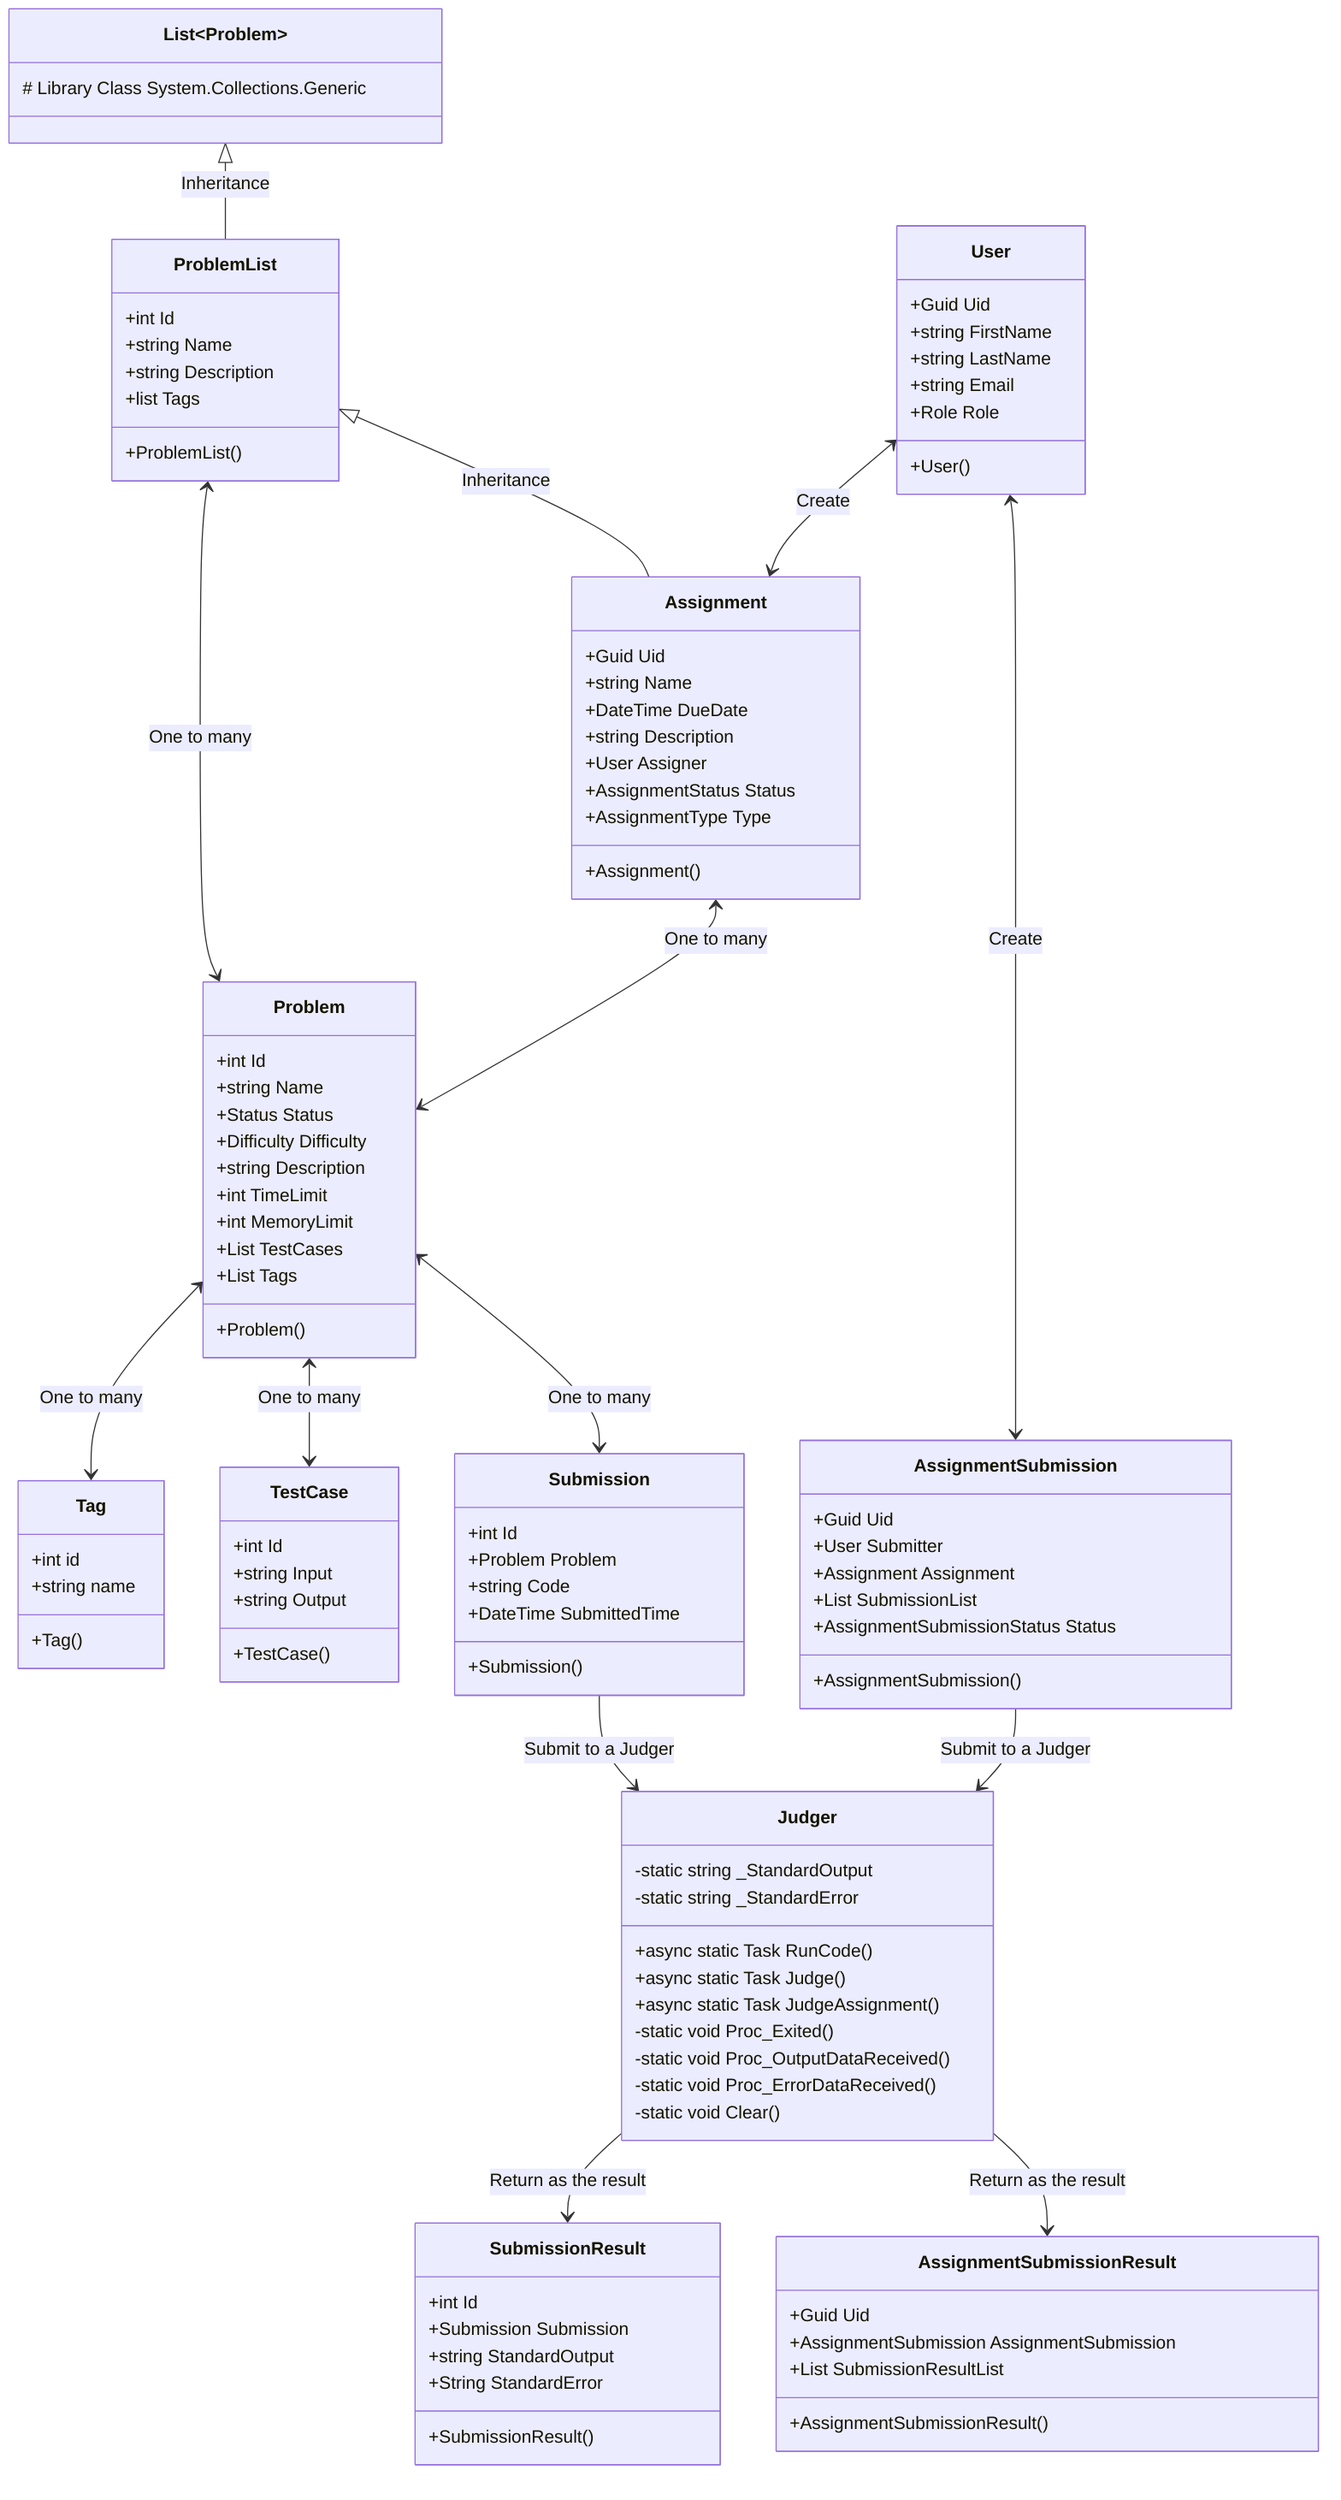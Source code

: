 classDiagram
    class Tag{
        +int id
        +string name
        +Tag()
    }
    class TestCase{
        +int Id
        +string Input
        +string Output
        +TestCase()
    }
    class Problem{
        +int Id
        +string Name
        +Status Status
        +Difficulty Difficulty
        +string Description
        +int TimeLimit
        +int MemoryLimit
        +List<TestCase> TestCases
        +List<Tag> Tags
        +Problem()
    }
    class List~Problem~ {
        # Library Class System.Collections.Generic
    }
    class ProblemList{
        +int Id
        +string Name
        +string Description
        +list<Tag> Tags
        +ProblemList()
    }
    class Assignment{
        +Guid Uid
        +string Name
        +DateTime DueDate
        +string Description
        +User Assigner
        +AssignmentStatus Status
        +AssignmentType Type
        +Assignment()
    }
    class Submission{
        +int Id
        +Problem Problem
        +string Code
        +DateTime SubmittedTime
        +Submission()
    }
    class SubmissionResult{
        +int Id
        +Submission Submission
        +string StandardOutput
        +String StandardError
        +SubmissionResult()
    }
    class AssignmentSubmission{
        +Guid Uid
        +User Submitter
        +Assignment Assignment
        +List<Submission> SubmissionList
        +AssignmentSubmissionStatus Status
        +AssignmentSubmission()
    }
    class AssignmentSubmissionResult{
        +Guid Uid
        +AssignmentSubmission AssignmentSubmission
        +List<SubmissionResult> SubmissionResultList
        +AssignmentSubmissionResult()
    }
    class Judger{
        -static string _StandardOutput
        -static string _StandardError
        +async static Task<SubmissionResult> RunCode()
        +async static Task<SubmissionResult> Judge()
        +async static Task<AssignmentSubmission> JudgeAssignment()
        -static void Proc_Exited()
        -static void Proc_OutputDataReceived()
        -static void Proc_ErrorDataReceived()
        -static void Clear()
    }
    class User{
        +Guid Uid
        +string FirstName
        +string LastName
        +string Email
        +Role Role
        +User()
    }
    List <|-- ProblemList: Inheritance
    ProblemList <|-- Assignment: Inheritance
    Submission --> Judger: Submit to a Judger
    Judger -->  SubmissionResult: Return as the result
    Problem <--> Tag:One to many
    Problem <--> TestCase:One to many
    Problem <--> Submission:One to many
    ProblemList <--> Problem:One to many
    Assignment <--> Problem:One to many
    User <--> Assignment:Create
    User <--> AssignmentSubmission:Create
    AssignmentSubmission --> Judger: Submit to a Judger
    Judger -->  AssignmentSubmissionResult: Return as the result